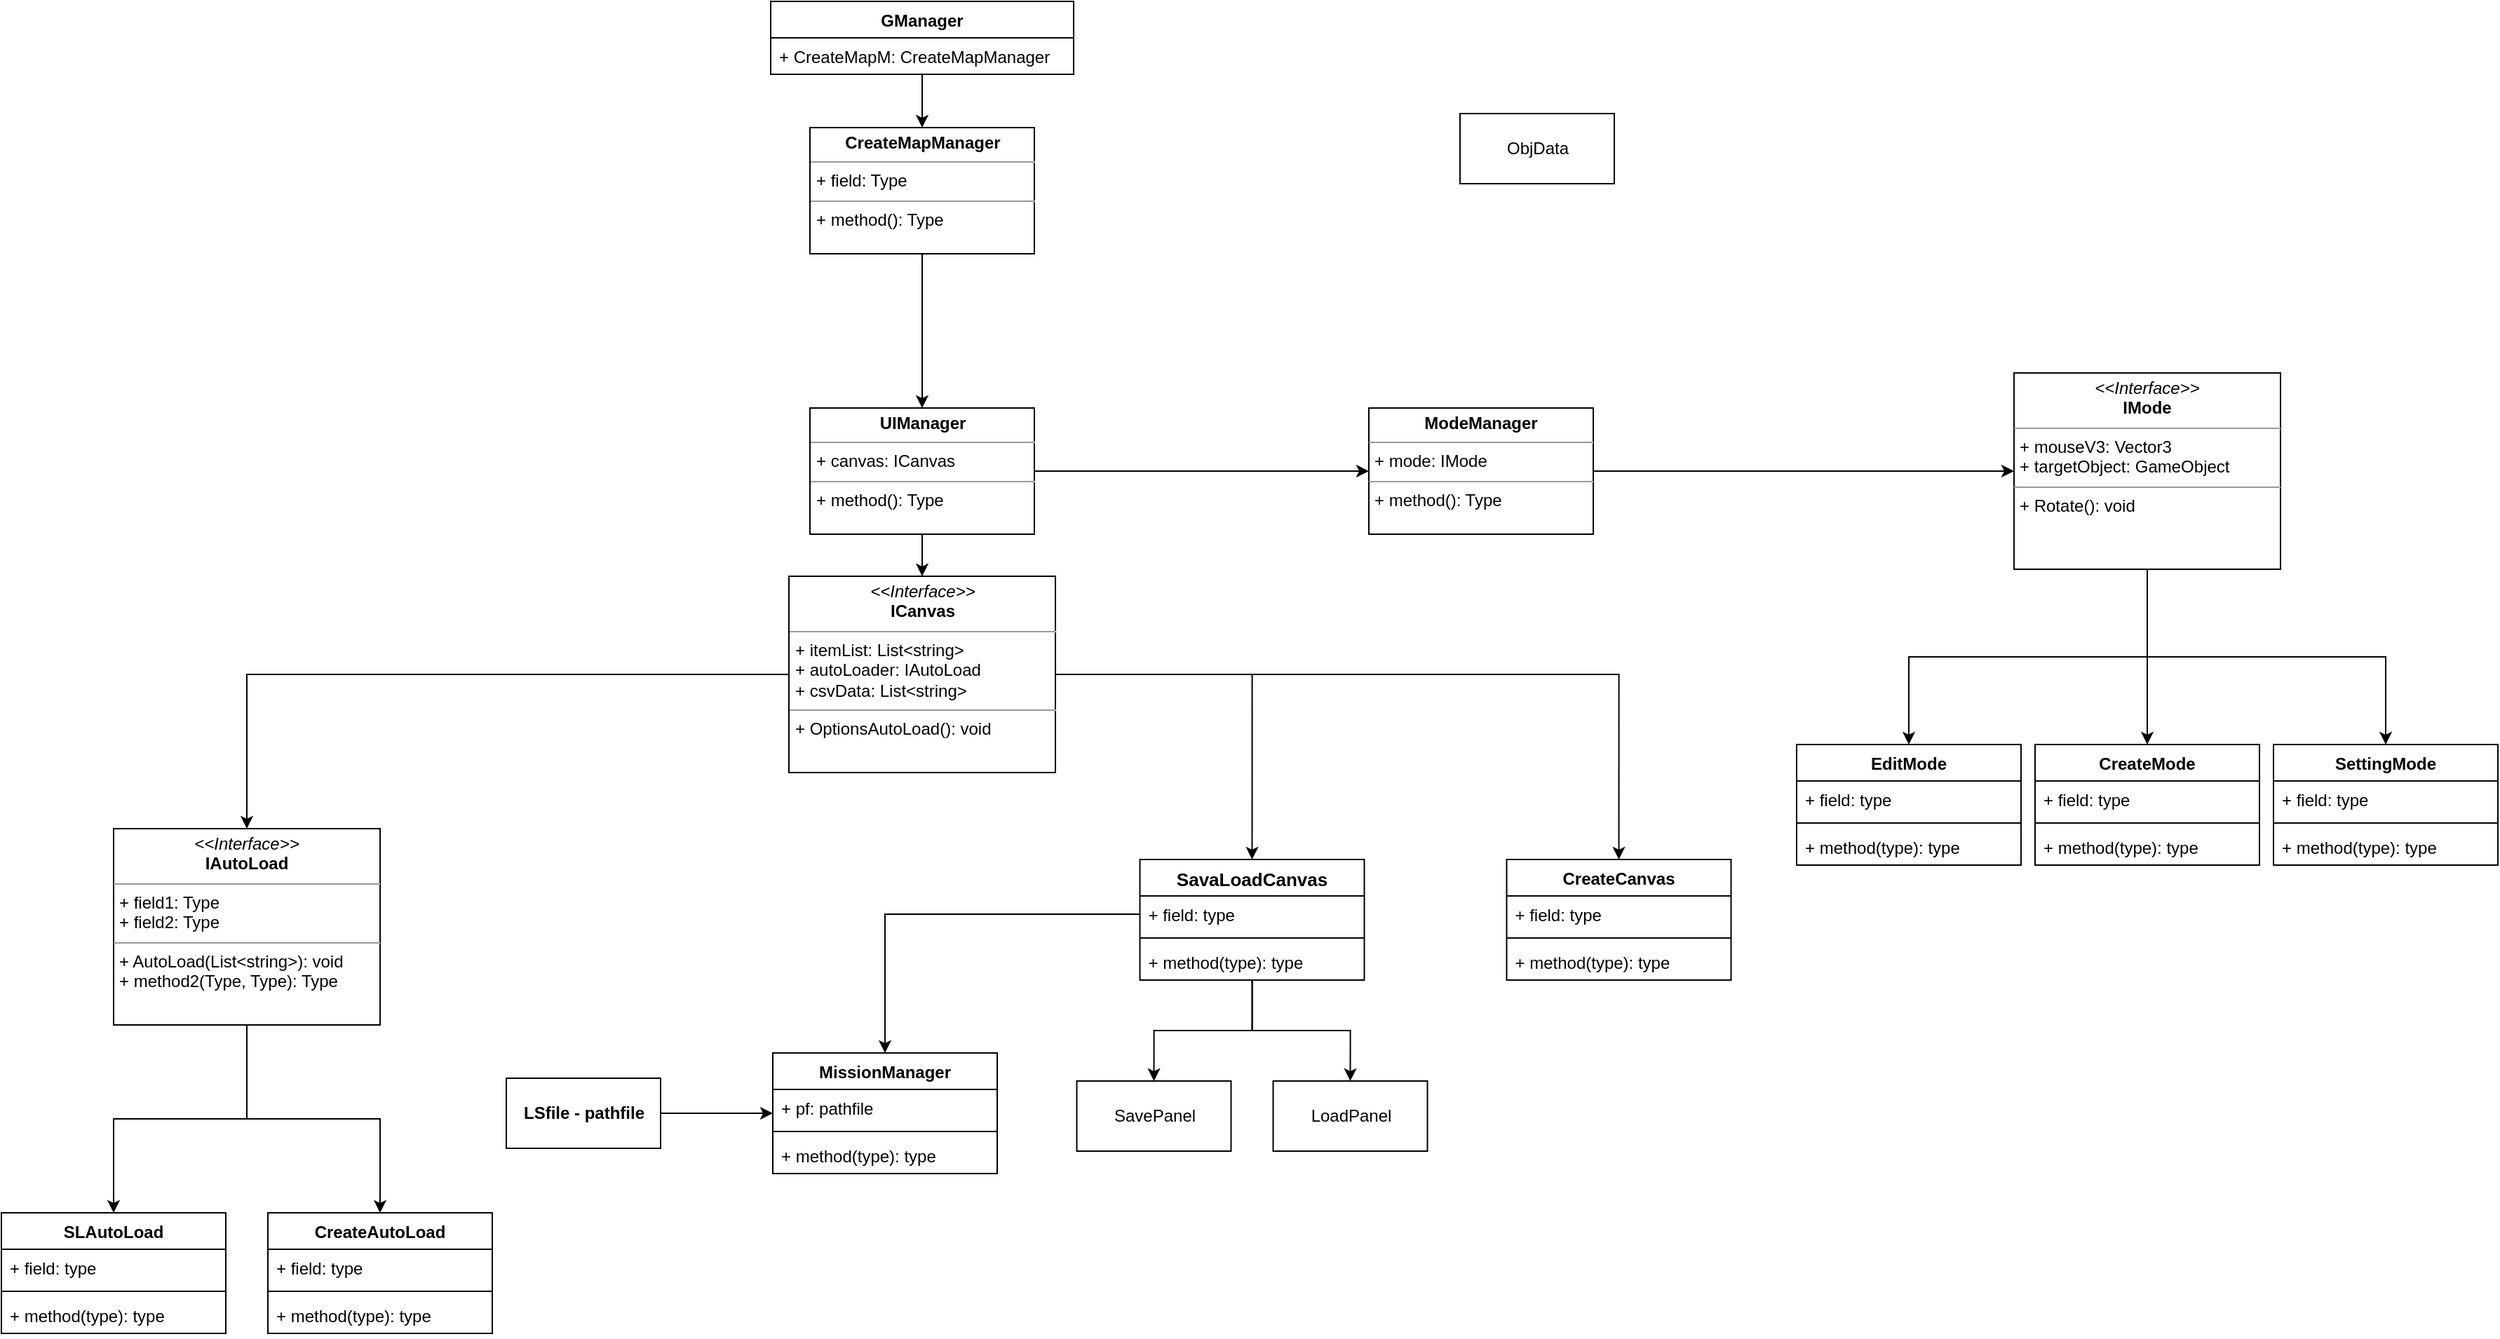 <mxfile version="20.8.16" type="device"><diagram name="Page-1" id="b5b7bab2-c9e2-2cf4-8b2a-24fd1a2a6d21"><mxGraphModel dx="1434" dy="844" grid="1" gridSize="10" guides="1" tooltips="1" connect="1" arrows="1" fold="1" page="1" pageScale="1" pageWidth="827" pageHeight="1169" background="none" math="0" shadow="0"><root><mxCell id="0"/><mxCell id="1" parent="0"/><mxCell id="xs-BpKlfX06bkcK4Wxro-5" value="MissionManager" style="swimlane;fontStyle=1;align=center;verticalAlign=top;childLayout=stackLayout;horizontal=1;startSize=26;horizontalStack=0;resizeParent=1;resizeParentMax=0;resizeLast=0;collapsible=1;marginBottom=0;" parent="1" vertex="1"><mxGeometry x="620" y="810" width="160" height="86" as="geometry"/></mxCell><mxCell id="xs-BpKlfX06bkcK4Wxro-6" value="+ pf: pathfile" style="text;strokeColor=none;fillColor=none;align=left;verticalAlign=top;spacingLeft=4;spacingRight=4;overflow=hidden;rotatable=0;points=[[0,0.5],[1,0.5]];portConstraint=eastwest;" parent="xs-BpKlfX06bkcK4Wxro-5" vertex="1"><mxGeometry y="26" width="160" height="26" as="geometry"/></mxCell><mxCell id="xs-BpKlfX06bkcK4Wxro-7" value="" style="line;strokeWidth=1;fillColor=none;align=left;verticalAlign=middle;spacingTop=-1;spacingLeft=3;spacingRight=3;rotatable=0;labelPosition=right;points=[];portConstraint=eastwest;strokeColor=inherit;" parent="xs-BpKlfX06bkcK4Wxro-5" vertex="1"><mxGeometry y="52" width="160" height="8" as="geometry"/></mxCell><mxCell id="xs-BpKlfX06bkcK4Wxro-8" value="+ method(type): type" style="text;strokeColor=none;fillColor=none;align=left;verticalAlign=top;spacingLeft=4;spacingRight=4;overflow=hidden;rotatable=0;points=[[0,0.5],[1,0.5]];portConstraint=eastwest;" parent="xs-BpKlfX06bkcK4Wxro-5" vertex="1"><mxGeometry y="60" width="160" height="26" as="geometry"/></mxCell><mxCell id="oDtXpXTeBlCHGNe1StRB-18" style="edgeStyle=orthogonalEdgeStyle;rounded=0;orthogonalLoop=1;jettySize=auto;html=1;" parent="1" source="xs-BpKlfX06bkcK4Wxro-10" target="oDtXpXTeBlCHGNe1StRB-14" edge="1"><mxGeometry relative="1" as="geometry"/></mxCell><mxCell id="oDtXpXTeBlCHGNe1StRB-19" style="edgeStyle=orthogonalEdgeStyle;rounded=0;orthogonalLoop=1;jettySize=auto;html=1;" parent="1" source="xs-BpKlfX06bkcK4Wxro-10" target="xs-BpKlfX06bkcK4Wxro-20" edge="1"><mxGeometry relative="1" as="geometry"/></mxCell><mxCell id="oDtXpXTeBlCHGNe1StRB-20" style="edgeStyle=orthogonalEdgeStyle;rounded=0;orthogonalLoop=1;jettySize=auto;html=1;" parent="1" source="xs-BpKlfX06bkcK4Wxro-10" target="xs-BpKlfX06bkcK4Wxro-15" edge="1"><mxGeometry relative="1" as="geometry"/></mxCell><mxCell id="xs-BpKlfX06bkcK4Wxro-10" value="&lt;p style=&quot;margin:0px;margin-top:4px;text-align:center;&quot;&gt;&lt;i&gt;&amp;lt;&amp;lt;Interface&amp;gt;&amp;gt;&lt;/i&gt;&lt;br&gt;&lt;b&gt;IMode&lt;/b&gt;&lt;/p&gt;&lt;hr size=&quot;1&quot;&gt;&lt;p style=&quot;margin:0px;margin-left:4px;&quot;&gt;+ mouseV3: Vector3&lt;br&gt;+ targetObject: GameObject&lt;/p&gt;&lt;hr size=&quot;1&quot;&gt;&lt;p style=&quot;margin:0px;margin-left:4px;&quot;&gt;+ Rotate(): void&lt;br&gt;&lt;/p&gt;" style="verticalAlign=top;align=left;overflow=fill;fontSize=12;fontFamily=Helvetica;html=1;" parent="1" vertex="1"><mxGeometry x="1505" y="325" width="190" height="140" as="geometry"/></mxCell><mxCell id="xs-BpKlfX06bkcK4Wxro-15" value="CreateMode" style="swimlane;fontStyle=1;align=center;verticalAlign=top;childLayout=stackLayout;horizontal=1;startSize=26;horizontalStack=0;resizeParent=1;resizeParentMax=0;resizeLast=0;collapsible=1;marginBottom=0;" parent="1" vertex="1"><mxGeometry x="1520" y="590" width="160" height="86" as="geometry"/></mxCell><mxCell id="xs-BpKlfX06bkcK4Wxro-16" value="+ field: type" style="text;strokeColor=none;fillColor=none;align=left;verticalAlign=top;spacingLeft=4;spacingRight=4;overflow=hidden;rotatable=0;points=[[0,0.5],[1,0.5]];portConstraint=eastwest;" parent="xs-BpKlfX06bkcK4Wxro-15" vertex="1"><mxGeometry y="26" width="160" height="26" as="geometry"/></mxCell><mxCell id="xs-BpKlfX06bkcK4Wxro-17" value="" style="line;strokeWidth=1;fillColor=none;align=left;verticalAlign=middle;spacingTop=-1;spacingLeft=3;spacingRight=3;rotatable=0;labelPosition=right;points=[];portConstraint=eastwest;strokeColor=inherit;" parent="xs-BpKlfX06bkcK4Wxro-15" vertex="1"><mxGeometry y="52" width="160" height="8" as="geometry"/></mxCell><mxCell id="xs-BpKlfX06bkcK4Wxro-18" value="+ method(type): type" style="text;strokeColor=none;fillColor=none;align=left;verticalAlign=top;spacingLeft=4;spacingRight=4;overflow=hidden;rotatable=0;points=[[0,0.5],[1,0.5]];portConstraint=eastwest;" parent="xs-BpKlfX06bkcK4Wxro-15" vertex="1"><mxGeometry y="60" width="160" height="26" as="geometry"/></mxCell><mxCell id="xs-BpKlfX06bkcK4Wxro-20" value="EditMode" style="swimlane;fontStyle=1;align=center;verticalAlign=top;childLayout=stackLayout;horizontal=1;startSize=26;horizontalStack=0;resizeParent=1;resizeParentMax=0;resizeLast=0;collapsible=1;marginBottom=0;" parent="1" vertex="1"><mxGeometry x="1350" y="590" width="160" height="86" as="geometry"/></mxCell><mxCell id="xs-BpKlfX06bkcK4Wxro-21" value="+ field: type" style="text;strokeColor=none;fillColor=none;align=left;verticalAlign=top;spacingLeft=4;spacingRight=4;overflow=hidden;rotatable=0;points=[[0,0.5],[1,0.5]];portConstraint=eastwest;" parent="xs-BpKlfX06bkcK4Wxro-20" vertex="1"><mxGeometry y="26" width="160" height="26" as="geometry"/></mxCell><mxCell id="xs-BpKlfX06bkcK4Wxro-22" value="" style="line;strokeWidth=1;fillColor=none;align=left;verticalAlign=middle;spacingTop=-1;spacingLeft=3;spacingRight=3;rotatable=0;labelPosition=right;points=[];portConstraint=eastwest;strokeColor=inherit;" parent="xs-BpKlfX06bkcK4Wxro-20" vertex="1"><mxGeometry y="52" width="160" height="8" as="geometry"/></mxCell><mxCell id="xs-BpKlfX06bkcK4Wxro-23" value="+ method(type): type" style="text;strokeColor=none;fillColor=none;align=left;verticalAlign=top;spacingLeft=4;spacingRight=4;overflow=hidden;rotatable=0;points=[[0,0.5],[1,0.5]];portConstraint=eastwest;" parent="xs-BpKlfX06bkcK4Wxro-20" vertex="1"><mxGeometry y="60" width="160" height="26" as="geometry"/></mxCell><mxCell id="oDtXpXTeBlCHGNe1StRB-8" style="edgeStyle=orthogonalEdgeStyle;rounded=0;orthogonalLoop=1;jettySize=auto;html=1;" parent="1" source="xs-BpKlfX06bkcK4Wxro-27" target="xs-BpKlfX06bkcK4Wxro-5" edge="1"><mxGeometry relative="1" as="geometry"/></mxCell><mxCell id="xs-BpKlfX06bkcK4Wxro-27" value="LSfile - pathfile" style="html=1;fontStyle=1" parent="1" vertex="1"><mxGeometry x="430" y="828" width="110" height="50" as="geometry"/></mxCell><mxCell id="xs-BpKlfX06bkcK4Wxro-43" style="edgeStyle=orthogonalEdgeStyle;rounded=0;orthogonalLoop=1;jettySize=auto;html=1;entryX=0.5;entryY=0;entryDx=0;entryDy=0;" parent="1" source="xs-BpKlfX06bkcK4Wxro-28" target="xs-BpKlfX06bkcK4Wxro-42" edge="1"><mxGeometry relative="1" as="geometry"/></mxCell><mxCell id="oDtXpXTeBlCHGNe1StRB-22" style="edgeStyle=orthogonalEdgeStyle;rounded=0;orthogonalLoop=1;jettySize=auto;html=1;" parent="1" source="xs-BpKlfX06bkcK4Wxro-28" target="oDtXpXTeBlCHGNe1StRB-10" edge="1"><mxGeometry relative="1" as="geometry"/></mxCell><mxCell id="xs-BpKlfX06bkcK4Wxro-28" value="&lt;p style=&quot;margin:0px;margin-top:4px;text-align:center;&quot;&gt;&lt;b&gt;UIManager&lt;/b&gt;&lt;/p&gt;&lt;hr size=&quot;1&quot;&gt;&lt;p style=&quot;margin:0px;margin-left:4px;&quot;&gt;+ canvas: ICanvas&lt;/p&gt;&lt;hr size=&quot;1&quot;&gt;&lt;p style=&quot;margin:0px;margin-left:4px;&quot;&gt;+ method(): Type&lt;/p&gt;" style="verticalAlign=top;align=left;overflow=fill;fontSize=12;fontFamily=Helvetica;html=1;" parent="1" vertex="1"><mxGeometry x="646.5" y="350" width="160" height="90" as="geometry"/></mxCell><mxCell id="xs-BpKlfX06bkcK4Wxro-75" style="edgeStyle=orthogonalEdgeStyle;rounded=0;orthogonalLoop=1;jettySize=auto;html=1;entryX=0.5;entryY=0;entryDx=0;entryDy=0;fontSize=12;" parent="1" source="xs-BpKlfX06bkcK4Wxro-29" target="xs-BpKlfX06bkcK4Wxro-28" edge="1"><mxGeometry relative="1" as="geometry"/></mxCell><mxCell id="xs-BpKlfX06bkcK4Wxro-29" value="&lt;p style=&quot;margin:0px;margin-top:4px;text-align:center;&quot;&gt;&lt;b&gt;CreateMapManager&lt;/b&gt;&lt;/p&gt;&lt;hr size=&quot;1&quot;&gt;&lt;p style=&quot;margin:0px;margin-left:4px;&quot;&gt;+ field: Type&lt;/p&gt;&lt;hr size=&quot;1&quot;&gt;&lt;p style=&quot;margin:0px;margin-left:4px;&quot;&gt;+ method(): Type&lt;/p&gt;" style="verticalAlign=top;align=left;overflow=fill;fontSize=12;fontFamily=Helvetica;html=1;" parent="1" vertex="1"><mxGeometry x="646.5" y="150" width="160" height="90" as="geometry"/></mxCell><mxCell id="xs-BpKlfX06bkcK4Wxro-36" value="SLAutoLoad" style="swimlane;fontStyle=1;align=center;verticalAlign=top;childLayout=stackLayout;horizontal=1;startSize=26;horizontalStack=0;resizeParent=1;resizeParentMax=0;resizeLast=0;collapsible=1;marginBottom=0;" parent="1" vertex="1"><mxGeometry x="70" y="924" width="160" height="86" as="geometry"/></mxCell><mxCell id="xs-BpKlfX06bkcK4Wxro-37" value="+ field: type" style="text;strokeColor=none;fillColor=none;align=left;verticalAlign=top;spacingLeft=4;spacingRight=4;overflow=hidden;rotatable=0;points=[[0,0.5],[1,0.5]];portConstraint=eastwest;" parent="xs-BpKlfX06bkcK4Wxro-36" vertex="1"><mxGeometry y="26" width="160" height="26" as="geometry"/></mxCell><mxCell id="xs-BpKlfX06bkcK4Wxro-38" value="" style="line;strokeWidth=1;fillColor=none;align=left;verticalAlign=middle;spacingTop=-1;spacingLeft=3;spacingRight=3;rotatable=0;labelPosition=right;points=[];portConstraint=eastwest;strokeColor=inherit;" parent="xs-BpKlfX06bkcK4Wxro-36" vertex="1"><mxGeometry y="52" width="160" height="8" as="geometry"/></mxCell><mxCell id="xs-BpKlfX06bkcK4Wxro-39" value="+ method(type): type" style="text;strokeColor=none;fillColor=none;align=left;verticalAlign=top;spacingLeft=4;spacingRight=4;overflow=hidden;rotatable=0;points=[[0,0.5],[1,0.5]];portConstraint=eastwest;" parent="xs-BpKlfX06bkcK4Wxro-36" vertex="1"><mxGeometry y="60" width="160" height="26" as="geometry"/></mxCell><mxCell id="xs-BpKlfX06bkcK4Wxro-48" style="edgeStyle=orthogonalEdgeStyle;rounded=0;orthogonalLoop=1;jettySize=auto;html=1;entryX=0.5;entryY=0;entryDx=0;entryDy=0;" parent="1" source="xs-BpKlfX06bkcK4Wxro-42" target="xs-BpKlfX06bkcK4Wxro-44" edge="1"><mxGeometry relative="1" as="geometry"/></mxCell><mxCell id="xs-BpKlfX06bkcK4Wxro-54" style="edgeStyle=orthogonalEdgeStyle;rounded=0;orthogonalLoop=1;jettySize=auto;html=1;entryX=0.5;entryY=0;entryDx=0;entryDy=0;" parent="1" source="xs-BpKlfX06bkcK4Wxro-42" target="xs-BpKlfX06bkcK4Wxro-50" edge="1"><mxGeometry relative="1" as="geometry"/></mxCell><mxCell id="oDtXpXTeBlCHGNe1StRB-9" style="edgeStyle=orthogonalEdgeStyle;rounded=0;orthogonalLoop=1;jettySize=auto;html=1;" parent="1" source="xs-BpKlfX06bkcK4Wxro-42" target="xs-BpKlfX06bkcK4Wxro-61" edge="1"><mxGeometry relative="1" as="geometry"/></mxCell><mxCell id="xs-BpKlfX06bkcK4Wxro-42" value="&lt;p style=&quot;margin:0px;margin-top:4px;text-align:center;&quot;&gt;&lt;i&gt;&amp;lt;&amp;lt;Interface&amp;gt;&amp;gt;&lt;/i&gt;&lt;br&gt;&lt;b&gt;ICanvas&lt;/b&gt;&lt;/p&gt;&lt;hr size=&quot;1&quot;&gt;&lt;p style=&quot;margin:0px;margin-left:4px;&quot;&gt;+ itemList: List&amp;lt;string&amp;gt;&lt;br&gt;+ autoLoader: IAutoLoad&lt;/p&gt;&lt;p style=&quot;margin:0px;margin-left:4px;&quot;&gt;+ csvData:&amp;nbsp;List&amp;lt;string&amp;gt;&lt;br&gt;&lt;/p&gt;&lt;hr size=&quot;1&quot;&gt;&lt;p style=&quot;margin:0px;margin-left:4px;&quot;&gt;+&amp;nbsp;OptionsAutoLoad(): void&lt;br&gt;&lt;/p&gt;&lt;p style=&quot;margin:0px;margin-left:4px;&quot;&gt;&lt;br&gt;&lt;/p&gt;" style="verticalAlign=top;align=left;overflow=fill;fontSize=12;fontFamily=Helvetica;html=1;" parent="1" vertex="1"><mxGeometry x="631.5" y="470" width="190" height="140" as="geometry"/></mxCell><mxCell id="xs-BpKlfX06bkcK4Wxro-57" style="edgeStyle=orthogonalEdgeStyle;rounded=0;orthogonalLoop=1;jettySize=auto;html=1;entryX=0.5;entryY=0;entryDx=0;entryDy=0;fontSize=12;" parent="1" source="xs-BpKlfX06bkcK4Wxro-44" target="xs-BpKlfX06bkcK4Wxro-55" edge="1"><mxGeometry relative="1" as="geometry"/></mxCell><mxCell id="xs-BpKlfX06bkcK4Wxro-58" style="edgeStyle=orthogonalEdgeStyle;rounded=0;orthogonalLoop=1;jettySize=auto;html=1;entryX=0.5;entryY=0;entryDx=0;entryDy=0;fontSize=12;" parent="1" source="xs-BpKlfX06bkcK4Wxro-44" target="xs-BpKlfX06bkcK4Wxro-56" edge="1"><mxGeometry relative="1" as="geometry"/></mxCell><mxCell id="xs-BpKlfX06bkcK4Wxro-44" value="SavaLoadCanvas" style="swimlane;fontStyle=1;align=center;verticalAlign=top;childLayout=stackLayout;horizontal=1;startSize=26;horizontalStack=0;resizeParent=1;resizeParentMax=0;resizeLast=0;collapsible=1;marginBottom=0;fontSize=13;" parent="1" vertex="1"><mxGeometry x="881.75" y="672" width="160" height="86" as="geometry"/></mxCell><mxCell id="xs-BpKlfX06bkcK4Wxro-45" value="+ field: type" style="text;strokeColor=none;fillColor=none;align=left;verticalAlign=top;spacingLeft=4;spacingRight=4;overflow=hidden;rotatable=0;points=[[0,0.5],[1,0.5]];portConstraint=eastwest;" parent="xs-BpKlfX06bkcK4Wxro-44" vertex="1"><mxGeometry y="26" width="160" height="26" as="geometry"/></mxCell><mxCell id="xs-BpKlfX06bkcK4Wxro-46" value="" style="line;strokeWidth=1;fillColor=none;align=left;verticalAlign=middle;spacingTop=-1;spacingLeft=3;spacingRight=3;rotatable=0;labelPosition=right;points=[];portConstraint=eastwest;strokeColor=inherit;" parent="xs-BpKlfX06bkcK4Wxro-44" vertex="1"><mxGeometry y="52" width="160" height="8" as="geometry"/></mxCell><mxCell id="xs-BpKlfX06bkcK4Wxro-47" value="+ method(type): type" style="text;strokeColor=none;fillColor=none;align=left;verticalAlign=top;spacingLeft=4;spacingRight=4;overflow=hidden;rotatable=0;points=[[0,0.5],[1,0.5]];portConstraint=eastwest;" parent="xs-BpKlfX06bkcK4Wxro-44" vertex="1"><mxGeometry y="60" width="160" height="26" as="geometry"/></mxCell><mxCell id="xs-BpKlfX06bkcK4Wxro-50" value="CreateCanvas" style="swimlane;fontStyle=1;align=center;verticalAlign=top;childLayout=stackLayout;horizontal=1;startSize=26;horizontalStack=0;resizeParent=1;resizeParentMax=0;resizeLast=0;collapsible=1;marginBottom=0;" parent="1" vertex="1"><mxGeometry x="1143.25" y="672" width="160" height="86" as="geometry"/></mxCell><mxCell id="xs-BpKlfX06bkcK4Wxro-51" value="+ field: type" style="text;strokeColor=none;fillColor=none;align=left;verticalAlign=top;spacingLeft=4;spacingRight=4;overflow=hidden;rotatable=0;points=[[0,0.5],[1,0.5]];portConstraint=eastwest;" parent="xs-BpKlfX06bkcK4Wxro-50" vertex="1"><mxGeometry y="26" width="160" height="26" as="geometry"/></mxCell><mxCell id="xs-BpKlfX06bkcK4Wxro-52" value="" style="line;strokeWidth=1;fillColor=none;align=left;verticalAlign=middle;spacingTop=-1;spacingLeft=3;spacingRight=3;rotatable=0;labelPosition=right;points=[];portConstraint=eastwest;strokeColor=inherit;" parent="xs-BpKlfX06bkcK4Wxro-50" vertex="1"><mxGeometry y="52" width="160" height="8" as="geometry"/></mxCell><mxCell id="xs-BpKlfX06bkcK4Wxro-53" value="+ method(type): type" style="text;strokeColor=none;fillColor=none;align=left;verticalAlign=top;spacingLeft=4;spacingRight=4;overflow=hidden;rotatable=0;points=[[0,0.5],[1,0.5]];portConstraint=eastwest;" parent="xs-BpKlfX06bkcK4Wxro-50" vertex="1"><mxGeometry y="60" width="160" height="26" as="geometry"/></mxCell><mxCell id="xs-BpKlfX06bkcK4Wxro-55" value="SavePanel" style="html=1;fontSize=12;" parent="1" vertex="1"><mxGeometry x="836.75" y="830" width="110" height="50" as="geometry"/></mxCell><mxCell id="xs-BpKlfX06bkcK4Wxro-56" value="LoadPanel" style="html=1;fontSize=12;" parent="1" vertex="1"><mxGeometry x="976.75" y="830" width="110" height="50" as="geometry"/></mxCell><mxCell id="xs-BpKlfX06bkcK4Wxro-66" style="edgeStyle=orthogonalEdgeStyle;rounded=0;orthogonalLoop=1;jettySize=auto;html=1;entryX=0.5;entryY=0;entryDx=0;entryDy=0;fontSize=12;" parent="1" source="xs-BpKlfX06bkcK4Wxro-61" target="xs-BpKlfX06bkcK4Wxro-36" edge="1"><mxGeometry relative="1" as="geometry"/></mxCell><mxCell id="xs-BpKlfX06bkcK4Wxro-67" style="edgeStyle=orthogonalEdgeStyle;rounded=0;orthogonalLoop=1;jettySize=auto;html=1;entryX=0.5;entryY=0;entryDx=0;entryDy=0;fontSize=12;" parent="1" source="xs-BpKlfX06bkcK4Wxro-61" target="xs-BpKlfX06bkcK4Wxro-62" edge="1"><mxGeometry relative="1" as="geometry"/></mxCell><mxCell id="xs-BpKlfX06bkcK4Wxro-61" value="&lt;p style=&quot;margin:0px;margin-top:4px;text-align:center;&quot;&gt;&lt;i&gt;&amp;lt;&amp;lt;Interface&amp;gt;&amp;gt;&lt;/i&gt;&lt;br&gt;&lt;b&gt;I&lt;/b&gt;&lt;b style=&quot;background-color: initial;&quot;&gt;AutoLoad&lt;/b&gt;&lt;/p&gt;&lt;hr size=&quot;1&quot;&gt;&lt;p style=&quot;margin:0px;margin-left:4px;&quot;&gt;+ field1: Type&lt;br&gt;+ field2: Type&lt;/p&gt;&lt;hr size=&quot;1&quot;&gt;&lt;p style=&quot;margin:0px;margin-left:4px;&quot;&gt;+ AutoLoad(List&amp;lt;string&amp;gt;): void&lt;br&gt;+ method2(Type, Type): Type&lt;/p&gt;" style="verticalAlign=top;align=left;overflow=fill;fontSize=12;fontFamily=Helvetica;html=1;" parent="1" vertex="1"><mxGeometry x="150" y="650" width="190" height="140" as="geometry"/></mxCell><mxCell id="xs-BpKlfX06bkcK4Wxro-62" value="CreateAutoLoad" style="swimlane;fontStyle=1;align=center;verticalAlign=top;childLayout=stackLayout;horizontal=1;startSize=26;horizontalStack=0;resizeParent=1;resizeParentMax=0;resizeLast=0;collapsible=1;marginBottom=0;" parent="1" vertex="1"><mxGeometry x="260" y="924" width="160" height="86" as="geometry"/></mxCell><mxCell id="xs-BpKlfX06bkcK4Wxro-63" value="+ field: type" style="text;strokeColor=none;fillColor=none;align=left;verticalAlign=top;spacingLeft=4;spacingRight=4;overflow=hidden;rotatable=0;points=[[0,0.5],[1,0.5]];portConstraint=eastwest;" parent="xs-BpKlfX06bkcK4Wxro-62" vertex="1"><mxGeometry y="26" width="160" height="26" as="geometry"/></mxCell><mxCell id="xs-BpKlfX06bkcK4Wxro-64" value="" style="line;strokeWidth=1;fillColor=none;align=left;verticalAlign=middle;spacingTop=-1;spacingLeft=3;spacingRight=3;rotatable=0;labelPosition=right;points=[];portConstraint=eastwest;strokeColor=inherit;" parent="xs-BpKlfX06bkcK4Wxro-62" vertex="1"><mxGeometry y="52" width="160" height="8" as="geometry"/></mxCell><mxCell id="xs-BpKlfX06bkcK4Wxro-65" value="+ method(type): type" style="text;strokeColor=none;fillColor=none;align=left;verticalAlign=top;spacingLeft=4;spacingRight=4;overflow=hidden;rotatable=0;points=[[0,0.5],[1,0.5]];portConstraint=eastwest;" parent="xs-BpKlfX06bkcK4Wxro-62" vertex="1"><mxGeometry y="60" width="160" height="26" as="geometry"/></mxCell><mxCell id="xs-BpKlfX06bkcK4Wxro-74" style="edgeStyle=orthogonalEdgeStyle;rounded=0;orthogonalLoop=1;jettySize=auto;html=1;entryX=0.5;entryY=0;entryDx=0;entryDy=0;fontSize=12;" parent="1" source="xs-BpKlfX06bkcK4Wxro-70" target="xs-BpKlfX06bkcK4Wxro-29" edge="1"><mxGeometry relative="1" as="geometry"/></mxCell><mxCell id="xs-BpKlfX06bkcK4Wxro-70" value="GManager" style="swimlane;fontStyle=1;childLayout=stackLayout;horizontal=1;startSize=26;fillColor=none;horizontalStack=0;resizeParent=1;resizeParentMax=0;resizeLast=0;collapsible=1;marginBottom=0;fontSize=12;" parent="1" vertex="1"><mxGeometry x="618.5" y="60" width="216" height="52" as="geometry"/></mxCell><mxCell id="xs-BpKlfX06bkcK4Wxro-71" value="+ CreateMapM: CreateMapManager" style="text;strokeColor=none;fillColor=none;align=left;verticalAlign=top;spacingLeft=4;spacingRight=4;overflow=hidden;rotatable=0;points=[[0,0.5],[1,0.5]];portConstraint=eastwest;fontSize=12;" parent="xs-BpKlfX06bkcK4Wxro-70" vertex="1"><mxGeometry y="26" width="216" height="26" as="geometry"/></mxCell><mxCell id="xs-BpKlfX06bkcK4Wxro-77" value="ObjData" style="html=1;fontSize=12;" parent="1" vertex="1"><mxGeometry x="1110" y="140" width="110" height="50" as="geometry"/></mxCell><mxCell id="oDtXpXTeBlCHGNe1StRB-7" style="edgeStyle=orthogonalEdgeStyle;rounded=0;orthogonalLoop=1;jettySize=auto;html=1;" parent="1" source="xs-BpKlfX06bkcK4Wxro-45" target="xs-BpKlfX06bkcK4Wxro-5" edge="1"><mxGeometry relative="1" as="geometry"/></mxCell><mxCell id="oDtXpXTeBlCHGNe1StRB-21" style="edgeStyle=orthogonalEdgeStyle;rounded=0;orthogonalLoop=1;jettySize=auto;html=1;" parent="1" source="oDtXpXTeBlCHGNe1StRB-10" target="xs-BpKlfX06bkcK4Wxro-10" edge="1"><mxGeometry relative="1" as="geometry"/></mxCell><mxCell id="oDtXpXTeBlCHGNe1StRB-10" value="&lt;p style=&quot;margin:0px;margin-top:4px;text-align:center;&quot;&gt;&lt;b&gt;ModeManager&lt;/b&gt;&lt;/p&gt;&lt;hr size=&quot;1&quot;&gt;&lt;p style=&quot;margin:0px;margin-left:4px;&quot;&gt;+ mode: IMode&lt;/p&gt;&lt;hr size=&quot;1&quot;&gt;&lt;p style=&quot;margin:0px;margin-left:4px;&quot;&gt;+ method(): Type&lt;/p&gt;" style="verticalAlign=top;align=left;overflow=fill;fontSize=12;fontFamily=Helvetica;html=1;" parent="1" vertex="1"><mxGeometry x="1045" y="350" width="160" height="90" as="geometry"/></mxCell><mxCell id="oDtXpXTeBlCHGNe1StRB-14" value="SettingMode" style="swimlane;fontStyle=1;align=center;verticalAlign=top;childLayout=stackLayout;horizontal=1;startSize=26;horizontalStack=0;resizeParent=1;resizeParentMax=0;resizeLast=0;collapsible=1;marginBottom=0;" parent="1" vertex="1"><mxGeometry x="1690" y="590" width="160" height="86" as="geometry"/></mxCell><mxCell id="oDtXpXTeBlCHGNe1StRB-15" value="+ field: type" style="text;strokeColor=none;fillColor=none;align=left;verticalAlign=top;spacingLeft=4;spacingRight=4;overflow=hidden;rotatable=0;points=[[0,0.5],[1,0.5]];portConstraint=eastwest;" parent="oDtXpXTeBlCHGNe1StRB-14" vertex="1"><mxGeometry y="26" width="160" height="26" as="geometry"/></mxCell><mxCell id="oDtXpXTeBlCHGNe1StRB-16" value="" style="line;strokeWidth=1;fillColor=none;align=left;verticalAlign=middle;spacingTop=-1;spacingLeft=3;spacingRight=3;rotatable=0;labelPosition=right;points=[];portConstraint=eastwest;strokeColor=inherit;" parent="oDtXpXTeBlCHGNe1StRB-14" vertex="1"><mxGeometry y="52" width="160" height="8" as="geometry"/></mxCell><mxCell id="oDtXpXTeBlCHGNe1StRB-17" value="+ method(type): type" style="text;strokeColor=none;fillColor=none;align=left;verticalAlign=top;spacingLeft=4;spacingRight=4;overflow=hidden;rotatable=0;points=[[0,0.5],[1,0.5]];portConstraint=eastwest;" parent="oDtXpXTeBlCHGNe1StRB-14" vertex="1"><mxGeometry y="60" width="160" height="26" as="geometry"/></mxCell></root></mxGraphModel></diagram></mxfile>